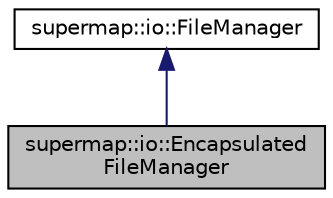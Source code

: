 digraph "supermap::io::EncapsulatedFileManager"
{
 // LATEX_PDF_SIZE
  edge [fontname="Helvetica",fontsize="10",labelfontname="Helvetica",labelfontsize="10"];
  node [fontname="Helvetica",fontsize="10",shape=record];
  Node1 [label="supermap::io::Encapsulated\lFileManager",height=0.2,width=0.4,color="black", fillcolor="grey75", style="filled", fontcolor="black",tooltip="Capsule for other FileManager. Isolates all inner FileManager activity in the root."];
  Node2 -> Node1 [dir="back",color="midnightblue",fontsize="10",style="solid",fontname="Helvetica"];
  Node2 [label="supermap::io::FileManager",height=0.2,width=0.4,color="black", fillcolor="white", style="filled",URL="$classsupermap_1_1io_1_1FileManager.html",tooltip="File system explorer."];
}
